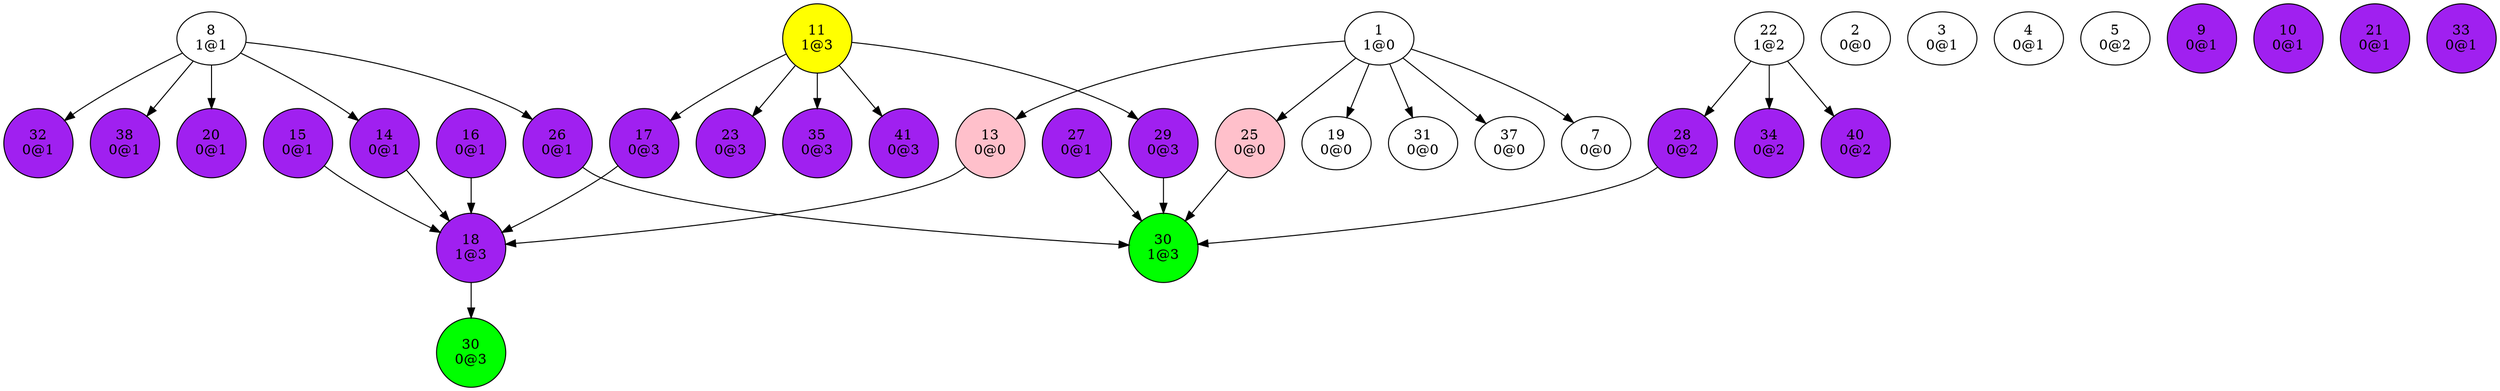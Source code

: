 digraph {
"1
1@0"->"7
0@0";
"1
1@0"->"13
0@0";
"1
1@0"->"19
0@0";
"1
1@0"->"25
0@0";
"1
1@0"->"31
0@0";
"1
1@0"->"37
0@0";
"2
0@0";
"3
0@1";
"4
0@1";
"5
0@2";
"7
0@0";
"8
1@1"->"14
0@1";
"8
1@1"->"20
0@1";
"8
1@1"->"26
0@1";
"8
1@1"->"32
0@1";
"8
1@1"->"38
0@1";
"9
0@1";
"10
0@1";
"11
1@3"->"17
0@3";
"11
1@3"->"23
0@3";
"11
1@3"->"29
0@3";
"11
1@3"->"35
0@3";
"11
1@3"->"41
0@3";
"13
0@0"->"18
1@3";
"14
0@1"->"18
1@3";
"15
0@1"->"18
1@3";
"16
0@1"->"18
1@3";
"17
0@3"->"18
1@3";
"18
1@3"->"30
0@3";
"19
0@0";
"20
0@1";
"21
0@1";
"22
1@2"->"28
0@2";
"22
1@2"->"34
0@2";
"22
1@2"->"40
0@2";
"23
0@3";
"25
0@0"->"30
1@3";
"26
0@1"->"30
1@3";
"27
0@1"->"30
1@3";
"28
0@2"->"30
1@3";
"29
0@3"->"30
1@3";
"30
0@3";
"30
1@3";
"31
0@0";
"32
0@1";
"33
0@1";
"34
0@2";
"35
0@3";
"37
0@0";
"38
0@1";
"40
0@2";
"41
0@3";
"9
0@1"[shape=circle, style=filled, fillcolor=purple];
"10
0@1"[shape=circle, style=filled, fillcolor=purple];
"11
1@3"[shape=circle, style=filled, fillcolor=yellow];
"13
0@0"[shape=circle, style=filled, fillcolor=pink];
"14
0@1"[shape=circle, style=filled, fillcolor=purple];
"15
0@1"[shape=circle, style=filled, fillcolor=purple];
"16
0@1"[shape=circle, style=filled, fillcolor=purple];
"17
0@3"[shape=circle, style=filled, fillcolor=purple];
"18
1@3"[shape=circle, style=filled, fillcolor=purple];
"20
0@1"[shape=circle, style=filled, fillcolor=purple];
"21
0@1"[shape=circle, style=filled, fillcolor=purple];
"23
0@3"[shape=circle, style=filled, fillcolor=purple];
"25
0@0"[shape=circle, style=filled, fillcolor=pink];
"26
0@1"[shape=circle, style=filled, fillcolor=purple];
"27
0@1"[shape=circle, style=filled, fillcolor=purple];
"28
0@2"[shape=circle, style=filled, fillcolor=purple];
"29
0@3"[shape=circle, style=filled, fillcolor=purple];
"30
0@3"[shape=circle, style=filled, fillcolor=green];
"30
1@3"[shape=circle, style=filled, fillcolor=green];
"32
0@1"[shape=circle, style=filled, fillcolor=purple];
"33
0@1"[shape=circle, style=filled, fillcolor=purple];
"34
0@2"[shape=circle, style=filled, fillcolor=purple];
"35
0@3"[shape=circle, style=filled, fillcolor=purple];
"38
0@1"[shape=circle, style=filled, fillcolor=purple];
"40
0@2"[shape=circle, style=filled, fillcolor=purple];
"41
0@3"[shape=circle, style=filled, fillcolor=purple];
}